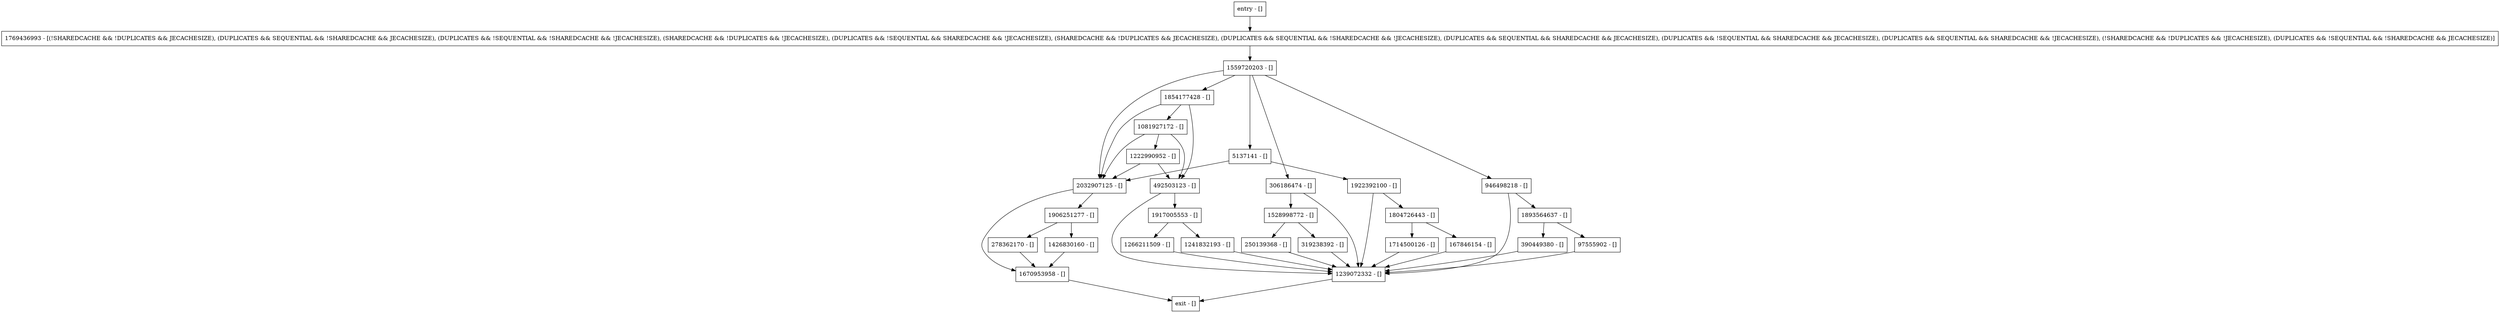 digraph run {
node [shape=record];
1893564637 [label="1893564637 - []"];
1241832193 [label="1241832193 - []"];
319238392 [label="319238392 - []"];
306186474 [label="306186474 - []"];
1917005553 [label="1917005553 - []"];
2032907125 [label="2032907125 - []"];
1266211509 [label="1266211509 - []"];
1906251277 [label="1906251277 - []"];
167846154 [label="167846154 - []"];
5137141 [label="5137141 - []"];
946498218 [label="946498218 - []"];
1714500126 [label="1714500126 - []"];
1559720203 [label="1559720203 - []"];
250139368 [label="250139368 - []"];
1854177428 [label="1854177428 - []"];
1426830160 [label="1426830160 - []"];
492503123 [label="492503123 - []"];
97555902 [label="97555902 - []"];
1769436993 [label="1769436993 - [(!SHAREDCACHE && !DUPLICATES && JECACHESIZE), (DUPLICATES && SEQUENTIAL && !SHAREDCACHE && JECACHESIZE), (DUPLICATES && !SEQUENTIAL && !SHAREDCACHE && !JECACHESIZE), (SHAREDCACHE && !DUPLICATES && !JECACHESIZE), (DUPLICATES && !SEQUENTIAL && SHAREDCACHE && !JECACHESIZE), (SHAREDCACHE && !DUPLICATES && JECACHESIZE), (DUPLICATES && SEQUENTIAL && !SHAREDCACHE && !JECACHESIZE), (DUPLICATES && SEQUENTIAL && SHAREDCACHE && JECACHESIZE), (DUPLICATES && !SEQUENTIAL && SHAREDCACHE && JECACHESIZE), (DUPLICATES && SEQUENTIAL && SHAREDCACHE && !JECACHESIZE), (!SHAREDCACHE && !DUPLICATES && !JECACHESIZE), (DUPLICATES && !SEQUENTIAL && !SHAREDCACHE && JECACHESIZE)]"];
entry [label="entry - []"];
exit [label="exit - []"];
1922392100 [label="1922392100 - []"];
1081927172 [label="1081927172 - []"];
1670953958 [label="1670953958 - []"];
1804726443 [label="1804726443 - []"];
1528998772 [label="1528998772 - []"];
1222990952 [label="1222990952 - []"];
278362170 [label="278362170 - []"];
1239072332 [label="1239072332 - []"];
390449380 [label="390449380 - []"];
entry;
exit;
1893564637 -> 97555902;
1893564637 -> 390449380;
1241832193 -> 1239072332;
319238392 -> 1239072332;
306186474 -> 1528998772;
306186474 -> 1239072332;
1917005553 -> 1241832193;
1917005553 -> 1266211509;
2032907125 -> 1670953958;
2032907125 -> 1906251277;
1266211509 -> 1239072332;
1906251277 -> 1426830160;
1906251277 -> 278362170;
167846154 -> 1239072332;
5137141 -> 1922392100;
5137141 -> 2032907125;
946498218 -> 1893564637;
946498218 -> 1239072332;
1714500126 -> 1239072332;
1559720203 -> 946498218;
1559720203 -> 2032907125;
1559720203 -> 1854177428;
1559720203 -> 306186474;
1559720203 -> 5137141;
250139368 -> 1239072332;
1854177428 -> 1081927172;
1854177428 -> 2032907125;
1854177428 -> 492503123;
1426830160 -> 1670953958;
492503123 -> 1239072332;
492503123 -> 1917005553;
97555902 -> 1239072332;
1769436993 -> 1559720203;
entry -> 1769436993;
1922392100 -> 1804726443;
1922392100 -> 1239072332;
1081927172 -> 2032907125;
1081927172 -> 492503123;
1081927172 -> 1222990952;
1670953958 -> exit;
1804726443 -> 1714500126;
1804726443 -> 167846154;
1528998772 -> 250139368;
1528998772 -> 319238392;
1222990952 -> 2032907125;
1222990952 -> 492503123;
278362170 -> 1670953958;
1239072332 -> exit;
390449380 -> 1239072332;
}
